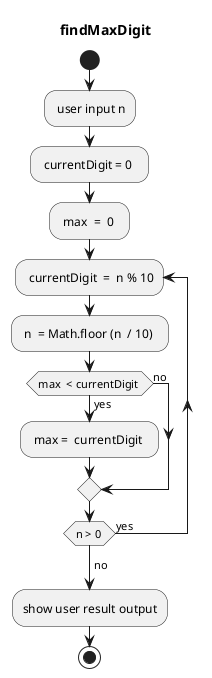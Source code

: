 @startuml   
    title  findMaxDigit
    start
    : user input n;
    : currentDigit = 0  ; 
    : max  =  0  ;  
    repeat: currentDigit  =  n % 10;
    : n  = Math.floor (n  / 10)  ; 
    if(max  < currentDigit ) then (yes)
        : max =  currentDigit  ; 
    else (no) 
    endif 
    repeat  while (n > 0 ) is(yes)
    -> no ; 
    :show user result output;
    stop
@enduml
